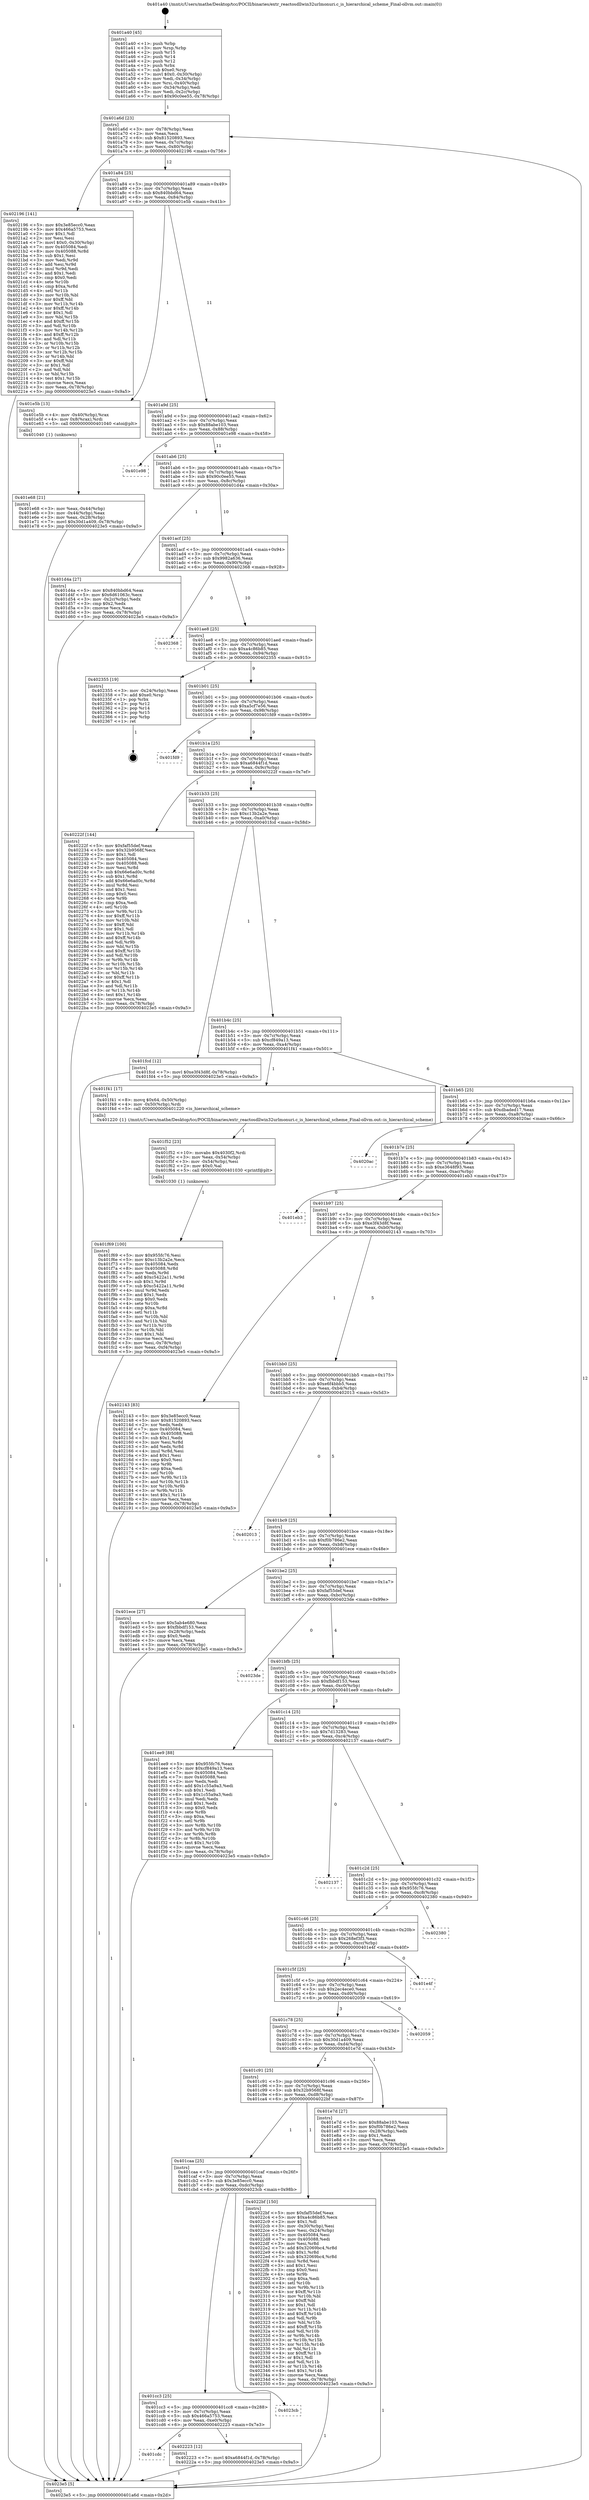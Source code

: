 digraph "0x401a40" {
  label = "0x401a40 (/mnt/c/Users/mathe/Desktop/tcc/POCII/binaries/extr_reactosdllwin32urlmonuri.c_is_hierarchical_scheme_Final-ollvm.out::main(0))"
  labelloc = "t"
  node[shape=record]

  Entry [label="",width=0.3,height=0.3,shape=circle,fillcolor=black,style=filled]
  "0x401a6d" [label="{
     0x401a6d [23]\l
     | [instrs]\l
     &nbsp;&nbsp;0x401a6d \<+3\>: mov -0x78(%rbp),%eax\l
     &nbsp;&nbsp;0x401a70 \<+2\>: mov %eax,%ecx\l
     &nbsp;&nbsp;0x401a72 \<+6\>: sub $0x81520893,%ecx\l
     &nbsp;&nbsp;0x401a78 \<+3\>: mov %eax,-0x7c(%rbp)\l
     &nbsp;&nbsp;0x401a7b \<+3\>: mov %ecx,-0x80(%rbp)\l
     &nbsp;&nbsp;0x401a7e \<+6\>: je 0000000000402196 \<main+0x756\>\l
  }"]
  "0x402196" [label="{
     0x402196 [141]\l
     | [instrs]\l
     &nbsp;&nbsp;0x402196 \<+5\>: mov $0x3e85ecc0,%eax\l
     &nbsp;&nbsp;0x40219b \<+5\>: mov $0x466a5753,%ecx\l
     &nbsp;&nbsp;0x4021a0 \<+2\>: mov $0x1,%dl\l
     &nbsp;&nbsp;0x4021a2 \<+2\>: xor %esi,%esi\l
     &nbsp;&nbsp;0x4021a4 \<+7\>: movl $0x0,-0x30(%rbp)\l
     &nbsp;&nbsp;0x4021ab \<+7\>: mov 0x405084,%edi\l
     &nbsp;&nbsp;0x4021b2 \<+8\>: mov 0x405088,%r8d\l
     &nbsp;&nbsp;0x4021ba \<+3\>: sub $0x1,%esi\l
     &nbsp;&nbsp;0x4021bd \<+3\>: mov %edi,%r9d\l
     &nbsp;&nbsp;0x4021c0 \<+3\>: add %esi,%r9d\l
     &nbsp;&nbsp;0x4021c3 \<+4\>: imul %r9d,%edi\l
     &nbsp;&nbsp;0x4021c7 \<+3\>: and $0x1,%edi\l
     &nbsp;&nbsp;0x4021ca \<+3\>: cmp $0x0,%edi\l
     &nbsp;&nbsp;0x4021cd \<+4\>: sete %r10b\l
     &nbsp;&nbsp;0x4021d1 \<+4\>: cmp $0xa,%r8d\l
     &nbsp;&nbsp;0x4021d5 \<+4\>: setl %r11b\l
     &nbsp;&nbsp;0x4021d9 \<+3\>: mov %r10b,%bl\l
     &nbsp;&nbsp;0x4021dc \<+3\>: xor $0xff,%bl\l
     &nbsp;&nbsp;0x4021df \<+3\>: mov %r11b,%r14b\l
     &nbsp;&nbsp;0x4021e2 \<+4\>: xor $0xff,%r14b\l
     &nbsp;&nbsp;0x4021e6 \<+3\>: xor $0x1,%dl\l
     &nbsp;&nbsp;0x4021e9 \<+3\>: mov %bl,%r15b\l
     &nbsp;&nbsp;0x4021ec \<+4\>: and $0xff,%r15b\l
     &nbsp;&nbsp;0x4021f0 \<+3\>: and %dl,%r10b\l
     &nbsp;&nbsp;0x4021f3 \<+3\>: mov %r14b,%r12b\l
     &nbsp;&nbsp;0x4021f6 \<+4\>: and $0xff,%r12b\l
     &nbsp;&nbsp;0x4021fa \<+3\>: and %dl,%r11b\l
     &nbsp;&nbsp;0x4021fd \<+3\>: or %r10b,%r15b\l
     &nbsp;&nbsp;0x402200 \<+3\>: or %r11b,%r12b\l
     &nbsp;&nbsp;0x402203 \<+3\>: xor %r12b,%r15b\l
     &nbsp;&nbsp;0x402206 \<+3\>: or %r14b,%bl\l
     &nbsp;&nbsp;0x402209 \<+3\>: xor $0xff,%bl\l
     &nbsp;&nbsp;0x40220c \<+3\>: or $0x1,%dl\l
     &nbsp;&nbsp;0x40220f \<+2\>: and %dl,%bl\l
     &nbsp;&nbsp;0x402211 \<+3\>: or %bl,%r15b\l
     &nbsp;&nbsp;0x402214 \<+4\>: test $0x1,%r15b\l
     &nbsp;&nbsp;0x402218 \<+3\>: cmovne %ecx,%eax\l
     &nbsp;&nbsp;0x40221b \<+3\>: mov %eax,-0x78(%rbp)\l
     &nbsp;&nbsp;0x40221e \<+5\>: jmp 00000000004023e5 \<main+0x9a5\>\l
  }"]
  "0x401a84" [label="{
     0x401a84 [25]\l
     | [instrs]\l
     &nbsp;&nbsp;0x401a84 \<+5\>: jmp 0000000000401a89 \<main+0x49\>\l
     &nbsp;&nbsp;0x401a89 \<+3\>: mov -0x7c(%rbp),%eax\l
     &nbsp;&nbsp;0x401a8c \<+5\>: sub $0x840bbd64,%eax\l
     &nbsp;&nbsp;0x401a91 \<+6\>: mov %eax,-0x84(%rbp)\l
     &nbsp;&nbsp;0x401a97 \<+6\>: je 0000000000401e5b \<main+0x41b\>\l
  }"]
  Exit [label="",width=0.3,height=0.3,shape=circle,fillcolor=black,style=filled,peripheries=2]
  "0x401e5b" [label="{
     0x401e5b [13]\l
     | [instrs]\l
     &nbsp;&nbsp;0x401e5b \<+4\>: mov -0x40(%rbp),%rax\l
     &nbsp;&nbsp;0x401e5f \<+4\>: mov 0x8(%rax),%rdi\l
     &nbsp;&nbsp;0x401e63 \<+5\>: call 0000000000401040 \<atoi@plt\>\l
     | [calls]\l
     &nbsp;&nbsp;0x401040 \{1\} (unknown)\l
  }"]
  "0x401a9d" [label="{
     0x401a9d [25]\l
     | [instrs]\l
     &nbsp;&nbsp;0x401a9d \<+5\>: jmp 0000000000401aa2 \<main+0x62\>\l
     &nbsp;&nbsp;0x401aa2 \<+3\>: mov -0x7c(%rbp),%eax\l
     &nbsp;&nbsp;0x401aa5 \<+5\>: sub $0x88abe103,%eax\l
     &nbsp;&nbsp;0x401aaa \<+6\>: mov %eax,-0x88(%rbp)\l
     &nbsp;&nbsp;0x401ab0 \<+6\>: je 0000000000401e98 \<main+0x458\>\l
  }"]
  "0x401cdc" [label="{
     0x401cdc\l
  }", style=dashed]
  "0x401e98" [label="{
     0x401e98\l
  }", style=dashed]
  "0x401ab6" [label="{
     0x401ab6 [25]\l
     | [instrs]\l
     &nbsp;&nbsp;0x401ab6 \<+5\>: jmp 0000000000401abb \<main+0x7b\>\l
     &nbsp;&nbsp;0x401abb \<+3\>: mov -0x7c(%rbp),%eax\l
     &nbsp;&nbsp;0x401abe \<+5\>: sub $0x90c0ee55,%eax\l
     &nbsp;&nbsp;0x401ac3 \<+6\>: mov %eax,-0x8c(%rbp)\l
     &nbsp;&nbsp;0x401ac9 \<+6\>: je 0000000000401d4a \<main+0x30a\>\l
  }"]
  "0x402223" [label="{
     0x402223 [12]\l
     | [instrs]\l
     &nbsp;&nbsp;0x402223 \<+7\>: movl $0xa6844f1d,-0x78(%rbp)\l
     &nbsp;&nbsp;0x40222a \<+5\>: jmp 00000000004023e5 \<main+0x9a5\>\l
  }"]
  "0x401d4a" [label="{
     0x401d4a [27]\l
     | [instrs]\l
     &nbsp;&nbsp;0x401d4a \<+5\>: mov $0x840bbd64,%eax\l
     &nbsp;&nbsp;0x401d4f \<+5\>: mov $0x6d61063c,%ecx\l
     &nbsp;&nbsp;0x401d54 \<+3\>: mov -0x2c(%rbp),%edx\l
     &nbsp;&nbsp;0x401d57 \<+3\>: cmp $0x2,%edx\l
     &nbsp;&nbsp;0x401d5a \<+3\>: cmovne %ecx,%eax\l
     &nbsp;&nbsp;0x401d5d \<+3\>: mov %eax,-0x78(%rbp)\l
     &nbsp;&nbsp;0x401d60 \<+5\>: jmp 00000000004023e5 \<main+0x9a5\>\l
  }"]
  "0x401acf" [label="{
     0x401acf [25]\l
     | [instrs]\l
     &nbsp;&nbsp;0x401acf \<+5\>: jmp 0000000000401ad4 \<main+0x94\>\l
     &nbsp;&nbsp;0x401ad4 \<+3\>: mov -0x7c(%rbp),%eax\l
     &nbsp;&nbsp;0x401ad7 \<+5\>: sub $0x9982a636,%eax\l
     &nbsp;&nbsp;0x401adc \<+6\>: mov %eax,-0x90(%rbp)\l
     &nbsp;&nbsp;0x401ae2 \<+6\>: je 0000000000402368 \<main+0x928\>\l
  }"]
  "0x4023e5" [label="{
     0x4023e5 [5]\l
     | [instrs]\l
     &nbsp;&nbsp;0x4023e5 \<+5\>: jmp 0000000000401a6d \<main+0x2d\>\l
  }"]
  "0x401a40" [label="{
     0x401a40 [45]\l
     | [instrs]\l
     &nbsp;&nbsp;0x401a40 \<+1\>: push %rbp\l
     &nbsp;&nbsp;0x401a41 \<+3\>: mov %rsp,%rbp\l
     &nbsp;&nbsp;0x401a44 \<+2\>: push %r15\l
     &nbsp;&nbsp;0x401a46 \<+2\>: push %r14\l
     &nbsp;&nbsp;0x401a48 \<+2\>: push %r12\l
     &nbsp;&nbsp;0x401a4a \<+1\>: push %rbx\l
     &nbsp;&nbsp;0x401a4b \<+7\>: sub $0xe0,%rsp\l
     &nbsp;&nbsp;0x401a52 \<+7\>: movl $0x0,-0x30(%rbp)\l
     &nbsp;&nbsp;0x401a59 \<+3\>: mov %edi,-0x34(%rbp)\l
     &nbsp;&nbsp;0x401a5c \<+4\>: mov %rsi,-0x40(%rbp)\l
     &nbsp;&nbsp;0x401a60 \<+3\>: mov -0x34(%rbp),%edi\l
     &nbsp;&nbsp;0x401a63 \<+3\>: mov %edi,-0x2c(%rbp)\l
     &nbsp;&nbsp;0x401a66 \<+7\>: movl $0x90c0ee55,-0x78(%rbp)\l
  }"]
  "0x401e68" [label="{
     0x401e68 [21]\l
     | [instrs]\l
     &nbsp;&nbsp;0x401e68 \<+3\>: mov %eax,-0x44(%rbp)\l
     &nbsp;&nbsp;0x401e6b \<+3\>: mov -0x44(%rbp),%eax\l
     &nbsp;&nbsp;0x401e6e \<+3\>: mov %eax,-0x28(%rbp)\l
     &nbsp;&nbsp;0x401e71 \<+7\>: movl $0x30d1a409,-0x78(%rbp)\l
     &nbsp;&nbsp;0x401e78 \<+5\>: jmp 00000000004023e5 \<main+0x9a5\>\l
  }"]
  "0x401cc3" [label="{
     0x401cc3 [25]\l
     | [instrs]\l
     &nbsp;&nbsp;0x401cc3 \<+5\>: jmp 0000000000401cc8 \<main+0x288\>\l
     &nbsp;&nbsp;0x401cc8 \<+3\>: mov -0x7c(%rbp),%eax\l
     &nbsp;&nbsp;0x401ccb \<+5\>: sub $0x466a5753,%eax\l
     &nbsp;&nbsp;0x401cd0 \<+6\>: mov %eax,-0xe0(%rbp)\l
     &nbsp;&nbsp;0x401cd6 \<+6\>: je 0000000000402223 \<main+0x7e3\>\l
  }"]
  "0x402368" [label="{
     0x402368\l
  }", style=dashed]
  "0x401ae8" [label="{
     0x401ae8 [25]\l
     | [instrs]\l
     &nbsp;&nbsp;0x401ae8 \<+5\>: jmp 0000000000401aed \<main+0xad\>\l
     &nbsp;&nbsp;0x401aed \<+3\>: mov -0x7c(%rbp),%eax\l
     &nbsp;&nbsp;0x401af0 \<+5\>: sub $0xa4c86b85,%eax\l
     &nbsp;&nbsp;0x401af5 \<+6\>: mov %eax,-0x94(%rbp)\l
     &nbsp;&nbsp;0x401afb \<+6\>: je 0000000000402355 \<main+0x915\>\l
  }"]
  "0x4023cb" [label="{
     0x4023cb\l
  }", style=dashed]
  "0x402355" [label="{
     0x402355 [19]\l
     | [instrs]\l
     &nbsp;&nbsp;0x402355 \<+3\>: mov -0x24(%rbp),%eax\l
     &nbsp;&nbsp;0x402358 \<+7\>: add $0xe0,%rsp\l
     &nbsp;&nbsp;0x40235f \<+1\>: pop %rbx\l
     &nbsp;&nbsp;0x402360 \<+2\>: pop %r12\l
     &nbsp;&nbsp;0x402362 \<+2\>: pop %r14\l
     &nbsp;&nbsp;0x402364 \<+2\>: pop %r15\l
     &nbsp;&nbsp;0x402366 \<+1\>: pop %rbp\l
     &nbsp;&nbsp;0x402367 \<+1\>: ret\l
  }"]
  "0x401b01" [label="{
     0x401b01 [25]\l
     | [instrs]\l
     &nbsp;&nbsp;0x401b01 \<+5\>: jmp 0000000000401b06 \<main+0xc6\>\l
     &nbsp;&nbsp;0x401b06 \<+3\>: mov -0x7c(%rbp),%eax\l
     &nbsp;&nbsp;0x401b09 \<+5\>: sub $0xa5cf7e56,%eax\l
     &nbsp;&nbsp;0x401b0e \<+6\>: mov %eax,-0x98(%rbp)\l
     &nbsp;&nbsp;0x401b14 \<+6\>: je 0000000000401fd9 \<main+0x599\>\l
  }"]
  "0x401caa" [label="{
     0x401caa [25]\l
     | [instrs]\l
     &nbsp;&nbsp;0x401caa \<+5\>: jmp 0000000000401caf \<main+0x26f\>\l
     &nbsp;&nbsp;0x401caf \<+3\>: mov -0x7c(%rbp),%eax\l
     &nbsp;&nbsp;0x401cb2 \<+5\>: sub $0x3e85ecc0,%eax\l
     &nbsp;&nbsp;0x401cb7 \<+6\>: mov %eax,-0xdc(%rbp)\l
     &nbsp;&nbsp;0x401cbd \<+6\>: je 00000000004023cb \<main+0x98b\>\l
  }"]
  "0x401fd9" [label="{
     0x401fd9\l
  }", style=dashed]
  "0x401b1a" [label="{
     0x401b1a [25]\l
     | [instrs]\l
     &nbsp;&nbsp;0x401b1a \<+5\>: jmp 0000000000401b1f \<main+0xdf\>\l
     &nbsp;&nbsp;0x401b1f \<+3\>: mov -0x7c(%rbp),%eax\l
     &nbsp;&nbsp;0x401b22 \<+5\>: sub $0xa6844f1d,%eax\l
     &nbsp;&nbsp;0x401b27 \<+6\>: mov %eax,-0x9c(%rbp)\l
     &nbsp;&nbsp;0x401b2d \<+6\>: je 000000000040222f \<main+0x7ef\>\l
  }"]
  "0x4022bf" [label="{
     0x4022bf [150]\l
     | [instrs]\l
     &nbsp;&nbsp;0x4022bf \<+5\>: mov $0xfaf55def,%eax\l
     &nbsp;&nbsp;0x4022c4 \<+5\>: mov $0xa4c86b85,%ecx\l
     &nbsp;&nbsp;0x4022c9 \<+2\>: mov $0x1,%dl\l
     &nbsp;&nbsp;0x4022cb \<+3\>: mov -0x30(%rbp),%esi\l
     &nbsp;&nbsp;0x4022ce \<+3\>: mov %esi,-0x24(%rbp)\l
     &nbsp;&nbsp;0x4022d1 \<+7\>: mov 0x405084,%esi\l
     &nbsp;&nbsp;0x4022d8 \<+7\>: mov 0x405088,%edi\l
     &nbsp;&nbsp;0x4022df \<+3\>: mov %esi,%r8d\l
     &nbsp;&nbsp;0x4022e2 \<+7\>: add $0x32069bc4,%r8d\l
     &nbsp;&nbsp;0x4022e9 \<+4\>: sub $0x1,%r8d\l
     &nbsp;&nbsp;0x4022ed \<+7\>: sub $0x32069bc4,%r8d\l
     &nbsp;&nbsp;0x4022f4 \<+4\>: imul %r8d,%esi\l
     &nbsp;&nbsp;0x4022f8 \<+3\>: and $0x1,%esi\l
     &nbsp;&nbsp;0x4022fb \<+3\>: cmp $0x0,%esi\l
     &nbsp;&nbsp;0x4022fe \<+4\>: sete %r9b\l
     &nbsp;&nbsp;0x402302 \<+3\>: cmp $0xa,%edi\l
     &nbsp;&nbsp;0x402305 \<+4\>: setl %r10b\l
     &nbsp;&nbsp;0x402309 \<+3\>: mov %r9b,%r11b\l
     &nbsp;&nbsp;0x40230c \<+4\>: xor $0xff,%r11b\l
     &nbsp;&nbsp;0x402310 \<+3\>: mov %r10b,%bl\l
     &nbsp;&nbsp;0x402313 \<+3\>: xor $0xff,%bl\l
     &nbsp;&nbsp;0x402316 \<+3\>: xor $0x1,%dl\l
     &nbsp;&nbsp;0x402319 \<+3\>: mov %r11b,%r14b\l
     &nbsp;&nbsp;0x40231c \<+4\>: and $0xff,%r14b\l
     &nbsp;&nbsp;0x402320 \<+3\>: and %dl,%r9b\l
     &nbsp;&nbsp;0x402323 \<+3\>: mov %bl,%r15b\l
     &nbsp;&nbsp;0x402326 \<+4\>: and $0xff,%r15b\l
     &nbsp;&nbsp;0x40232a \<+3\>: and %dl,%r10b\l
     &nbsp;&nbsp;0x40232d \<+3\>: or %r9b,%r14b\l
     &nbsp;&nbsp;0x402330 \<+3\>: or %r10b,%r15b\l
     &nbsp;&nbsp;0x402333 \<+3\>: xor %r15b,%r14b\l
     &nbsp;&nbsp;0x402336 \<+3\>: or %bl,%r11b\l
     &nbsp;&nbsp;0x402339 \<+4\>: xor $0xff,%r11b\l
     &nbsp;&nbsp;0x40233d \<+3\>: or $0x1,%dl\l
     &nbsp;&nbsp;0x402340 \<+3\>: and %dl,%r11b\l
     &nbsp;&nbsp;0x402343 \<+3\>: or %r11b,%r14b\l
     &nbsp;&nbsp;0x402346 \<+4\>: test $0x1,%r14b\l
     &nbsp;&nbsp;0x40234a \<+3\>: cmovne %ecx,%eax\l
     &nbsp;&nbsp;0x40234d \<+3\>: mov %eax,-0x78(%rbp)\l
     &nbsp;&nbsp;0x402350 \<+5\>: jmp 00000000004023e5 \<main+0x9a5\>\l
  }"]
  "0x40222f" [label="{
     0x40222f [144]\l
     | [instrs]\l
     &nbsp;&nbsp;0x40222f \<+5\>: mov $0xfaf55def,%eax\l
     &nbsp;&nbsp;0x402234 \<+5\>: mov $0x32b9568f,%ecx\l
     &nbsp;&nbsp;0x402239 \<+2\>: mov $0x1,%dl\l
     &nbsp;&nbsp;0x40223b \<+7\>: mov 0x405084,%esi\l
     &nbsp;&nbsp;0x402242 \<+7\>: mov 0x405088,%edi\l
     &nbsp;&nbsp;0x402249 \<+3\>: mov %esi,%r8d\l
     &nbsp;&nbsp;0x40224c \<+7\>: sub $0x66e6ad0c,%r8d\l
     &nbsp;&nbsp;0x402253 \<+4\>: sub $0x1,%r8d\l
     &nbsp;&nbsp;0x402257 \<+7\>: add $0x66e6ad0c,%r8d\l
     &nbsp;&nbsp;0x40225e \<+4\>: imul %r8d,%esi\l
     &nbsp;&nbsp;0x402262 \<+3\>: and $0x1,%esi\l
     &nbsp;&nbsp;0x402265 \<+3\>: cmp $0x0,%esi\l
     &nbsp;&nbsp;0x402268 \<+4\>: sete %r9b\l
     &nbsp;&nbsp;0x40226c \<+3\>: cmp $0xa,%edi\l
     &nbsp;&nbsp;0x40226f \<+4\>: setl %r10b\l
     &nbsp;&nbsp;0x402273 \<+3\>: mov %r9b,%r11b\l
     &nbsp;&nbsp;0x402276 \<+4\>: xor $0xff,%r11b\l
     &nbsp;&nbsp;0x40227a \<+3\>: mov %r10b,%bl\l
     &nbsp;&nbsp;0x40227d \<+3\>: xor $0xff,%bl\l
     &nbsp;&nbsp;0x402280 \<+3\>: xor $0x1,%dl\l
     &nbsp;&nbsp;0x402283 \<+3\>: mov %r11b,%r14b\l
     &nbsp;&nbsp;0x402286 \<+4\>: and $0xff,%r14b\l
     &nbsp;&nbsp;0x40228a \<+3\>: and %dl,%r9b\l
     &nbsp;&nbsp;0x40228d \<+3\>: mov %bl,%r15b\l
     &nbsp;&nbsp;0x402290 \<+4\>: and $0xff,%r15b\l
     &nbsp;&nbsp;0x402294 \<+3\>: and %dl,%r10b\l
     &nbsp;&nbsp;0x402297 \<+3\>: or %r9b,%r14b\l
     &nbsp;&nbsp;0x40229a \<+3\>: or %r10b,%r15b\l
     &nbsp;&nbsp;0x40229d \<+3\>: xor %r15b,%r14b\l
     &nbsp;&nbsp;0x4022a0 \<+3\>: or %bl,%r11b\l
     &nbsp;&nbsp;0x4022a3 \<+4\>: xor $0xff,%r11b\l
     &nbsp;&nbsp;0x4022a7 \<+3\>: or $0x1,%dl\l
     &nbsp;&nbsp;0x4022aa \<+3\>: and %dl,%r11b\l
     &nbsp;&nbsp;0x4022ad \<+3\>: or %r11b,%r14b\l
     &nbsp;&nbsp;0x4022b0 \<+4\>: test $0x1,%r14b\l
     &nbsp;&nbsp;0x4022b4 \<+3\>: cmovne %ecx,%eax\l
     &nbsp;&nbsp;0x4022b7 \<+3\>: mov %eax,-0x78(%rbp)\l
     &nbsp;&nbsp;0x4022ba \<+5\>: jmp 00000000004023e5 \<main+0x9a5\>\l
  }"]
  "0x401b33" [label="{
     0x401b33 [25]\l
     | [instrs]\l
     &nbsp;&nbsp;0x401b33 \<+5\>: jmp 0000000000401b38 \<main+0xf8\>\l
     &nbsp;&nbsp;0x401b38 \<+3\>: mov -0x7c(%rbp),%eax\l
     &nbsp;&nbsp;0x401b3b \<+5\>: sub $0xc13b2a2e,%eax\l
     &nbsp;&nbsp;0x401b40 \<+6\>: mov %eax,-0xa0(%rbp)\l
     &nbsp;&nbsp;0x401b46 \<+6\>: je 0000000000401fcd \<main+0x58d\>\l
  }"]
  "0x401f69" [label="{
     0x401f69 [100]\l
     | [instrs]\l
     &nbsp;&nbsp;0x401f69 \<+5\>: mov $0x955fc76,%esi\l
     &nbsp;&nbsp;0x401f6e \<+5\>: mov $0xc13b2a2e,%ecx\l
     &nbsp;&nbsp;0x401f73 \<+7\>: mov 0x405084,%edx\l
     &nbsp;&nbsp;0x401f7a \<+8\>: mov 0x405088,%r8d\l
     &nbsp;&nbsp;0x401f82 \<+3\>: mov %edx,%r9d\l
     &nbsp;&nbsp;0x401f85 \<+7\>: add $0xc5422a11,%r9d\l
     &nbsp;&nbsp;0x401f8c \<+4\>: sub $0x1,%r9d\l
     &nbsp;&nbsp;0x401f90 \<+7\>: sub $0xc5422a11,%r9d\l
     &nbsp;&nbsp;0x401f97 \<+4\>: imul %r9d,%edx\l
     &nbsp;&nbsp;0x401f9b \<+3\>: and $0x1,%edx\l
     &nbsp;&nbsp;0x401f9e \<+3\>: cmp $0x0,%edx\l
     &nbsp;&nbsp;0x401fa1 \<+4\>: sete %r10b\l
     &nbsp;&nbsp;0x401fa5 \<+4\>: cmp $0xa,%r8d\l
     &nbsp;&nbsp;0x401fa9 \<+4\>: setl %r11b\l
     &nbsp;&nbsp;0x401fad \<+3\>: mov %r10b,%bl\l
     &nbsp;&nbsp;0x401fb0 \<+3\>: and %r11b,%bl\l
     &nbsp;&nbsp;0x401fb3 \<+3\>: xor %r11b,%r10b\l
     &nbsp;&nbsp;0x401fb6 \<+3\>: or %r10b,%bl\l
     &nbsp;&nbsp;0x401fb9 \<+3\>: test $0x1,%bl\l
     &nbsp;&nbsp;0x401fbc \<+3\>: cmovne %ecx,%esi\l
     &nbsp;&nbsp;0x401fbf \<+3\>: mov %esi,-0x78(%rbp)\l
     &nbsp;&nbsp;0x401fc2 \<+6\>: mov %eax,-0xf4(%rbp)\l
     &nbsp;&nbsp;0x401fc8 \<+5\>: jmp 00000000004023e5 \<main+0x9a5\>\l
  }"]
  "0x401fcd" [label="{
     0x401fcd [12]\l
     | [instrs]\l
     &nbsp;&nbsp;0x401fcd \<+7\>: movl $0xe3f43d8f,-0x78(%rbp)\l
     &nbsp;&nbsp;0x401fd4 \<+5\>: jmp 00000000004023e5 \<main+0x9a5\>\l
  }"]
  "0x401b4c" [label="{
     0x401b4c [25]\l
     | [instrs]\l
     &nbsp;&nbsp;0x401b4c \<+5\>: jmp 0000000000401b51 \<main+0x111\>\l
     &nbsp;&nbsp;0x401b51 \<+3\>: mov -0x7c(%rbp),%eax\l
     &nbsp;&nbsp;0x401b54 \<+5\>: sub $0xcf849a13,%eax\l
     &nbsp;&nbsp;0x401b59 \<+6\>: mov %eax,-0xa4(%rbp)\l
     &nbsp;&nbsp;0x401b5f \<+6\>: je 0000000000401f41 \<main+0x501\>\l
  }"]
  "0x401f52" [label="{
     0x401f52 [23]\l
     | [instrs]\l
     &nbsp;&nbsp;0x401f52 \<+10\>: movabs $0x4030f2,%rdi\l
     &nbsp;&nbsp;0x401f5c \<+3\>: mov %eax,-0x54(%rbp)\l
     &nbsp;&nbsp;0x401f5f \<+3\>: mov -0x54(%rbp),%esi\l
     &nbsp;&nbsp;0x401f62 \<+2\>: mov $0x0,%al\l
     &nbsp;&nbsp;0x401f64 \<+5\>: call 0000000000401030 \<printf@plt\>\l
     | [calls]\l
     &nbsp;&nbsp;0x401030 \{1\} (unknown)\l
  }"]
  "0x401f41" [label="{
     0x401f41 [17]\l
     | [instrs]\l
     &nbsp;&nbsp;0x401f41 \<+8\>: movq $0x64,-0x50(%rbp)\l
     &nbsp;&nbsp;0x401f49 \<+4\>: mov -0x50(%rbp),%rdi\l
     &nbsp;&nbsp;0x401f4d \<+5\>: call 0000000000401220 \<is_hierarchical_scheme\>\l
     | [calls]\l
     &nbsp;&nbsp;0x401220 \{1\} (/mnt/c/Users/mathe/Desktop/tcc/POCII/binaries/extr_reactosdllwin32urlmonuri.c_is_hierarchical_scheme_Final-ollvm.out::is_hierarchical_scheme)\l
  }"]
  "0x401b65" [label="{
     0x401b65 [25]\l
     | [instrs]\l
     &nbsp;&nbsp;0x401b65 \<+5\>: jmp 0000000000401b6a \<main+0x12a\>\l
     &nbsp;&nbsp;0x401b6a \<+3\>: mov -0x7c(%rbp),%eax\l
     &nbsp;&nbsp;0x401b6d \<+5\>: sub $0xdbaded17,%eax\l
     &nbsp;&nbsp;0x401b72 \<+6\>: mov %eax,-0xa8(%rbp)\l
     &nbsp;&nbsp;0x401b78 \<+6\>: je 00000000004020ac \<main+0x66c\>\l
  }"]
  "0x401c91" [label="{
     0x401c91 [25]\l
     | [instrs]\l
     &nbsp;&nbsp;0x401c91 \<+5\>: jmp 0000000000401c96 \<main+0x256\>\l
     &nbsp;&nbsp;0x401c96 \<+3\>: mov -0x7c(%rbp),%eax\l
     &nbsp;&nbsp;0x401c99 \<+5\>: sub $0x32b9568f,%eax\l
     &nbsp;&nbsp;0x401c9e \<+6\>: mov %eax,-0xd8(%rbp)\l
     &nbsp;&nbsp;0x401ca4 \<+6\>: je 00000000004022bf \<main+0x87f\>\l
  }"]
  "0x4020ac" [label="{
     0x4020ac\l
  }", style=dashed]
  "0x401b7e" [label="{
     0x401b7e [25]\l
     | [instrs]\l
     &nbsp;&nbsp;0x401b7e \<+5\>: jmp 0000000000401b83 \<main+0x143\>\l
     &nbsp;&nbsp;0x401b83 \<+3\>: mov -0x7c(%rbp),%eax\l
     &nbsp;&nbsp;0x401b86 \<+5\>: sub $0xe3648f93,%eax\l
     &nbsp;&nbsp;0x401b8b \<+6\>: mov %eax,-0xac(%rbp)\l
     &nbsp;&nbsp;0x401b91 \<+6\>: je 0000000000401eb3 \<main+0x473\>\l
  }"]
  "0x401e7d" [label="{
     0x401e7d [27]\l
     | [instrs]\l
     &nbsp;&nbsp;0x401e7d \<+5\>: mov $0x88abe103,%eax\l
     &nbsp;&nbsp;0x401e82 \<+5\>: mov $0xf0b786e2,%ecx\l
     &nbsp;&nbsp;0x401e87 \<+3\>: mov -0x28(%rbp),%edx\l
     &nbsp;&nbsp;0x401e8a \<+3\>: cmp $0x1,%edx\l
     &nbsp;&nbsp;0x401e8d \<+3\>: cmovl %ecx,%eax\l
     &nbsp;&nbsp;0x401e90 \<+3\>: mov %eax,-0x78(%rbp)\l
     &nbsp;&nbsp;0x401e93 \<+5\>: jmp 00000000004023e5 \<main+0x9a5\>\l
  }"]
  "0x401eb3" [label="{
     0x401eb3\l
  }", style=dashed]
  "0x401b97" [label="{
     0x401b97 [25]\l
     | [instrs]\l
     &nbsp;&nbsp;0x401b97 \<+5\>: jmp 0000000000401b9c \<main+0x15c\>\l
     &nbsp;&nbsp;0x401b9c \<+3\>: mov -0x7c(%rbp),%eax\l
     &nbsp;&nbsp;0x401b9f \<+5\>: sub $0xe3f43d8f,%eax\l
     &nbsp;&nbsp;0x401ba4 \<+6\>: mov %eax,-0xb0(%rbp)\l
     &nbsp;&nbsp;0x401baa \<+6\>: je 0000000000402143 \<main+0x703\>\l
  }"]
  "0x401c78" [label="{
     0x401c78 [25]\l
     | [instrs]\l
     &nbsp;&nbsp;0x401c78 \<+5\>: jmp 0000000000401c7d \<main+0x23d\>\l
     &nbsp;&nbsp;0x401c7d \<+3\>: mov -0x7c(%rbp),%eax\l
     &nbsp;&nbsp;0x401c80 \<+5\>: sub $0x30d1a409,%eax\l
     &nbsp;&nbsp;0x401c85 \<+6\>: mov %eax,-0xd4(%rbp)\l
     &nbsp;&nbsp;0x401c8b \<+6\>: je 0000000000401e7d \<main+0x43d\>\l
  }"]
  "0x402143" [label="{
     0x402143 [83]\l
     | [instrs]\l
     &nbsp;&nbsp;0x402143 \<+5\>: mov $0x3e85ecc0,%eax\l
     &nbsp;&nbsp;0x402148 \<+5\>: mov $0x81520893,%ecx\l
     &nbsp;&nbsp;0x40214d \<+2\>: xor %edx,%edx\l
     &nbsp;&nbsp;0x40214f \<+7\>: mov 0x405084,%esi\l
     &nbsp;&nbsp;0x402156 \<+7\>: mov 0x405088,%edi\l
     &nbsp;&nbsp;0x40215d \<+3\>: sub $0x1,%edx\l
     &nbsp;&nbsp;0x402160 \<+3\>: mov %esi,%r8d\l
     &nbsp;&nbsp;0x402163 \<+3\>: add %edx,%r8d\l
     &nbsp;&nbsp;0x402166 \<+4\>: imul %r8d,%esi\l
     &nbsp;&nbsp;0x40216a \<+3\>: and $0x1,%esi\l
     &nbsp;&nbsp;0x40216d \<+3\>: cmp $0x0,%esi\l
     &nbsp;&nbsp;0x402170 \<+4\>: sete %r9b\l
     &nbsp;&nbsp;0x402174 \<+3\>: cmp $0xa,%edi\l
     &nbsp;&nbsp;0x402177 \<+4\>: setl %r10b\l
     &nbsp;&nbsp;0x40217b \<+3\>: mov %r9b,%r11b\l
     &nbsp;&nbsp;0x40217e \<+3\>: and %r10b,%r11b\l
     &nbsp;&nbsp;0x402181 \<+3\>: xor %r10b,%r9b\l
     &nbsp;&nbsp;0x402184 \<+3\>: or %r9b,%r11b\l
     &nbsp;&nbsp;0x402187 \<+4\>: test $0x1,%r11b\l
     &nbsp;&nbsp;0x40218b \<+3\>: cmovne %ecx,%eax\l
     &nbsp;&nbsp;0x40218e \<+3\>: mov %eax,-0x78(%rbp)\l
     &nbsp;&nbsp;0x402191 \<+5\>: jmp 00000000004023e5 \<main+0x9a5\>\l
  }"]
  "0x401bb0" [label="{
     0x401bb0 [25]\l
     | [instrs]\l
     &nbsp;&nbsp;0x401bb0 \<+5\>: jmp 0000000000401bb5 \<main+0x175\>\l
     &nbsp;&nbsp;0x401bb5 \<+3\>: mov -0x7c(%rbp),%eax\l
     &nbsp;&nbsp;0x401bb8 \<+5\>: sub $0xe6f4bbb5,%eax\l
     &nbsp;&nbsp;0x401bbd \<+6\>: mov %eax,-0xb4(%rbp)\l
     &nbsp;&nbsp;0x401bc3 \<+6\>: je 0000000000402013 \<main+0x5d3\>\l
  }"]
  "0x402059" [label="{
     0x402059\l
  }", style=dashed]
  "0x402013" [label="{
     0x402013\l
  }", style=dashed]
  "0x401bc9" [label="{
     0x401bc9 [25]\l
     | [instrs]\l
     &nbsp;&nbsp;0x401bc9 \<+5\>: jmp 0000000000401bce \<main+0x18e\>\l
     &nbsp;&nbsp;0x401bce \<+3\>: mov -0x7c(%rbp),%eax\l
     &nbsp;&nbsp;0x401bd1 \<+5\>: sub $0xf0b786e2,%eax\l
     &nbsp;&nbsp;0x401bd6 \<+6\>: mov %eax,-0xb8(%rbp)\l
     &nbsp;&nbsp;0x401bdc \<+6\>: je 0000000000401ece \<main+0x48e\>\l
  }"]
  "0x401c5f" [label="{
     0x401c5f [25]\l
     | [instrs]\l
     &nbsp;&nbsp;0x401c5f \<+5\>: jmp 0000000000401c64 \<main+0x224\>\l
     &nbsp;&nbsp;0x401c64 \<+3\>: mov -0x7c(%rbp),%eax\l
     &nbsp;&nbsp;0x401c67 \<+5\>: sub $0x2ec4ece0,%eax\l
     &nbsp;&nbsp;0x401c6c \<+6\>: mov %eax,-0xd0(%rbp)\l
     &nbsp;&nbsp;0x401c72 \<+6\>: je 0000000000402059 \<main+0x619\>\l
  }"]
  "0x401ece" [label="{
     0x401ece [27]\l
     | [instrs]\l
     &nbsp;&nbsp;0x401ece \<+5\>: mov $0x5ab4e680,%eax\l
     &nbsp;&nbsp;0x401ed3 \<+5\>: mov $0xfbbdf153,%ecx\l
     &nbsp;&nbsp;0x401ed8 \<+3\>: mov -0x28(%rbp),%edx\l
     &nbsp;&nbsp;0x401edb \<+3\>: cmp $0x0,%edx\l
     &nbsp;&nbsp;0x401ede \<+3\>: cmove %ecx,%eax\l
     &nbsp;&nbsp;0x401ee1 \<+3\>: mov %eax,-0x78(%rbp)\l
     &nbsp;&nbsp;0x401ee4 \<+5\>: jmp 00000000004023e5 \<main+0x9a5\>\l
  }"]
  "0x401be2" [label="{
     0x401be2 [25]\l
     | [instrs]\l
     &nbsp;&nbsp;0x401be2 \<+5\>: jmp 0000000000401be7 \<main+0x1a7\>\l
     &nbsp;&nbsp;0x401be7 \<+3\>: mov -0x7c(%rbp),%eax\l
     &nbsp;&nbsp;0x401bea \<+5\>: sub $0xfaf55def,%eax\l
     &nbsp;&nbsp;0x401bef \<+6\>: mov %eax,-0xbc(%rbp)\l
     &nbsp;&nbsp;0x401bf5 \<+6\>: je 00000000004023de \<main+0x99e\>\l
  }"]
  "0x401e4f" [label="{
     0x401e4f\l
  }", style=dashed]
  "0x4023de" [label="{
     0x4023de\l
  }", style=dashed]
  "0x401bfb" [label="{
     0x401bfb [25]\l
     | [instrs]\l
     &nbsp;&nbsp;0x401bfb \<+5\>: jmp 0000000000401c00 \<main+0x1c0\>\l
     &nbsp;&nbsp;0x401c00 \<+3\>: mov -0x7c(%rbp),%eax\l
     &nbsp;&nbsp;0x401c03 \<+5\>: sub $0xfbbdf153,%eax\l
     &nbsp;&nbsp;0x401c08 \<+6\>: mov %eax,-0xc0(%rbp)\l
     &nbsp;&nbsp;0x401c0e \<+6\>: je 0000000000401ee9 \<main+0x4a9\>\l
  }"]
  "0x401c46" [label="{
     0x401c46 [25]\l
     | [instrs]\l
     &nbsp;&nbsp;0x401c46 \<+5\>: jmp 0000000000401c4b \<main+0x20b\>\l
     &nbsp;&nbsp;0x401c4b \<+3\>: mov -0x7c(%rbp),%eax\l
     &nbsp;&nbsp;0x401c4e \<+5\>: sub $0x268ef3f3,%eax\l
     &nbsp;&nbsp;0x401c53 \<+6\>: mov %eax,-0xcc(%rbp)\l
     &nbsp;&nbsp;0x401c59 \<+6\>: je 0000000000401e4f \<main+0x40f\>\l
  }"]
  "0x401ee9" [label="{
     0x401ee9 [88]\l
     | [instrs]\l
     &nbsp;&nbsp;0x401ee9 \<+5\>: mov $0x955fc76,%eax\l
     &nbsp;&nbsp;0x401eee \<+5\>: mov $0xcf849a13,%ecx\l
     &nbsp;&nbsp;0x401ef3 \<+7\>: mov 0x405084,%edx\l
     &nbsp;&nbsp;0x401efa \<+7\>: mov 0x405088,%esi\l
     &nbsp;&nbsp;0x401f01 \<+2\>: mov %edx,%edi\l
     &nbsp;&nbsp;0x401f03 \<+6\>: add $0x1c55a9a3,%edi\l
     &nbsp;&nbsp;0x401f09 \<+3\>: sub $0x1,%edi\l
     &nbsp;&nbsp;0x401f0c \<+6\>: sub $0x1c55a9a3,%edi\l
     &nbsp;&nbsp;0x401f12 \<+3\>: imul %edi,%edx\l
     &nbsp;&nbsp;0x401f15 \<+3\>: and $0x1,%edx\l
     &nbsp;&nbsp;0x401f18 \<+3\>: cmp $0x0,%edx\l
     &nbsp;&nbsp;0x401f1b \<+4\>: sete %r8b\l
     &nbsp;&nbsp;0x401f1f \<+3\>: cmp $0xa,%esi\l
     &nbsp;&nbsp;0x401f22 \<+4\>: setl %r9b\l
     &nbsp;&nbsp;0x401f26 \<+3\>: mov %r8b,%r10b\l
     &nbsp;&nbsp;0x401f29 \<+3\>: and %r9b,%r10b\l
     &nbsp;&nbsp;0x401f2c \<+3\>: xor %r9b,%r8b\l
     &nbsp;&nbsp;0x401f2f \<+3\>: or %r8b,%r10b\l
     &nbsp;&nbsp;0x401f32 \<+4\>: test $0x1,%r10b\l
     &nbsp;&nbsp;0x401f36 \<+3\>: cmovne %ecx,%eax\l
     &nbsp;&nbsp;0x401f39 \<+3\>: mov %eax,-0x78(%rbp)\l
     &nbsp;&nbsp;0x401f3c \<+5\>: jmp 00000000004023e5 \<main+0x9a5\>\l
  }"]
  "0x401c14" [label="{
     0x401c14 [25]\l
     | [instrs]\l
     &nbsp;&nbsp;0x401c14 \<+5\>: jmp 0000000000401c19 \<main+0x1d9\>\l
     &nbsp;&nbsp;0x401c19 \<+3\>: mov -0x7c(%rbp),%eax\l
     &nbsp;&nbsp;0x401c1c \<+5\>: sub $0x7d13283,%eax\l
     &nbsp;&nbsp;0x401c21 \<+6\>: mov %eax,-0xc4(%rbp)\l
     &nbsp;&nbsp;0x401c27 \<+6\>: je 0000000000402137 \<main+0x6f7\>\l
  }"]
  "0x402380" [label="{
     0x402380\l
  }", style=dashed]
  "0x402137" [label="{
     0x402137\l
  }", style=dashed]
  "0x401c2d" [label="{
     0x401c2d [25]\l
     | [instrs]\l
     &nbsp;&nbsp;0x401c2d \<+5\>: jmp 0000000000401c32 \<main+0x1f2\>\l
     &nbsp;&nbsp;0x401c32 \<+3\>: mov -0x7c(%rbp),%eax\l
     &nbsp;&nbsp;0x401c35 \<+5\>: sub $0x955fc76,%eax\l
     &nbsp;&nbsp;0x401c3a \<+6\>: mov %eax,-0xc8(%rbp)\l
     &nbsp;&nbsp;0x401c40 \<+6\>: je 0000000000402380 \<main+0x940\>\l
  }"]
  Entry -> "0x401a40" [label=" 1"]
  "0x401a6d" -> "0x402196" [label=" 1"]
  "0x401a6d" -> "0x401a84" [label=" 12"]
  "0x402355" -> Exit [label=" 1"]
  "0x401a84" -> "0x401e5b" [label=" 1"]
  "0x401a84" -> "0x401a9d" [label=" 11"]
  "0x4022bf" -> "0x4023e5" [label=" 1"]
  "0x401a9d" -> "0x401e98" [label=" 0"]
  "0x401a9d" -> "0x401ab6" [label=" 11"]
  "0x40222f" -> "0x4023e5" [label=" 1"]
  "0x401ab6" -> "0x401d4a" [label=" 1"]
  "0x401ab6" -> "0x401acf" [label=" 10"]
  "0x401d4a" -> "0x4023e5" [label=" 1"]
  "0x401a40" -> "0x401a6d" [label=" 1"]
  "0x4023e5" -> "0x401a6d" [label=" 12"]
  "0x401e5b" -> "0x401e68" [label=" 1"]
  "0x401e68" -> "0x4023e5" [label=" 1"]
  "0x402223" -> "0x4023e5" [label=" 1"]
  "0x401acf" -> "0x402368" [label=" 0"]
  "0x401acf" -> "0x401ae8" [label=" 10"]
  "0x401cc3" -> "0x402223" [label=" 1"]
  "0x401ae8" -> "0x402355" [label=" 1"]
  "0x401ae8" -> "0x401b01" [label=" 9"]
  "0x401cc3" -> "0x401cdc" [label=" 0"]
  "0x401b01" -> "0x401fd9" [label=" 0"]
  "0x401b01" -> "0x401b1a" [label=" 9"]
  "0x401caa" -> "0x4023cb" [label=" 0"]
  "0x401b1a" -> "0x40222f" [label=" 1"]
  "0x401b1a" -> "0x401b33" [label=" 8"]
  "0x401caa" -> "0x401cc3" [label=" 1"]
  "0x401b33" -> "0x401fcd" [label=" 1"]
  "0x401b33" -> "0x401b4c" [label=" 7"]
  "0x401c91" -> "0x4022bf" [label=" 1"]
  "0x401b4c" -> "0x401f41" [label=" 1"]
  "0x401b4c" -> "0x401b65" [label=" 6"]
  "0x401c91" -> "0x401caa" [label=" 1"]
  "0x401b65" -> "0x4020ac" [label=" 0"]
  "0x401b65" -> "0x401b7e" [label=" 6"]
  "0x402196" -> "0x4023e5" [label=" 1"]
  "0x401b7e" -> "0x401eb3" [label=" 0"]
  "0x401b7e" -> "0x401b97" [label=" 6"]
  "0x402143" -> "0x4023e5" [label=" 1"]
  "0x401b97" -> "0x402143" [label=" 1"]
  "0x401b97" -> "0x401bb0" [label=" 5"]
  "0x401f69" -> "0x4023e5" [label=" 1"]
  "0x401bb0" -> "0x402013" [label=" 0"]
  "0x401bb0" -> "0x401bc9" [label=" 5"]
  "0x401f52" -> "0x401f69" [label=" 1"]
  "0x401bc9" -> "0x401ece" [label=" 1"]
  "0x401bc9" -> "0x401be2" [label=" 4"]
  "0x401ee9" -> "0x4023e5" [label=" 1"]
  "0x401be2" -> "0x4023de" [label=" 0"]
  "0x401be2" -> "0x401bfb" [label=" 4"]
  "0x401ece" -> "0x4023e5" [label=" 1"]
  "0x401bfb" -> "0x401ee9" [label=" 1"]
  "0x401bfb" -> "0x401c14" [label=" 3"]
  "0x401c78" -> "0x401c91" [label=" 2"]
  "0x401c14" -> "0x402137" [label=" 0"]
  "0x401c14" -> "0x401c2d" [label=" 3"]
  "0x401c78" -> "0x401e7d" [label=" 1"]
  "0x401c2d" -> "0x402380" [label=" 0"]
  "0x401c2d" -> "0x401c46" [label=" 3"]
  "0x401e7d" -> "0x4023e5" [label=" 1"]
  "0x401c46" -> "0x401e4f" [label=" 0"]
  "0x401c46" -> "0x401c5f" [label=" 3"]
  "0x401f41" -> "0x401f52" [label=" 1"]
  "0x401c5f" -> "0x402059" [label=" 0"]
  "0x401c5f" -> "0x401c78" [label=" 3"]
  "0x401fcd" -> "0x4023e5" [label=" 1"]
}
